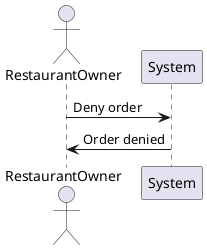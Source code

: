 @startuml
actor RestaurantOwner
RestaurantOwner -> System: Deny order
System -> RestaurantOwner: Order denied
@enduml